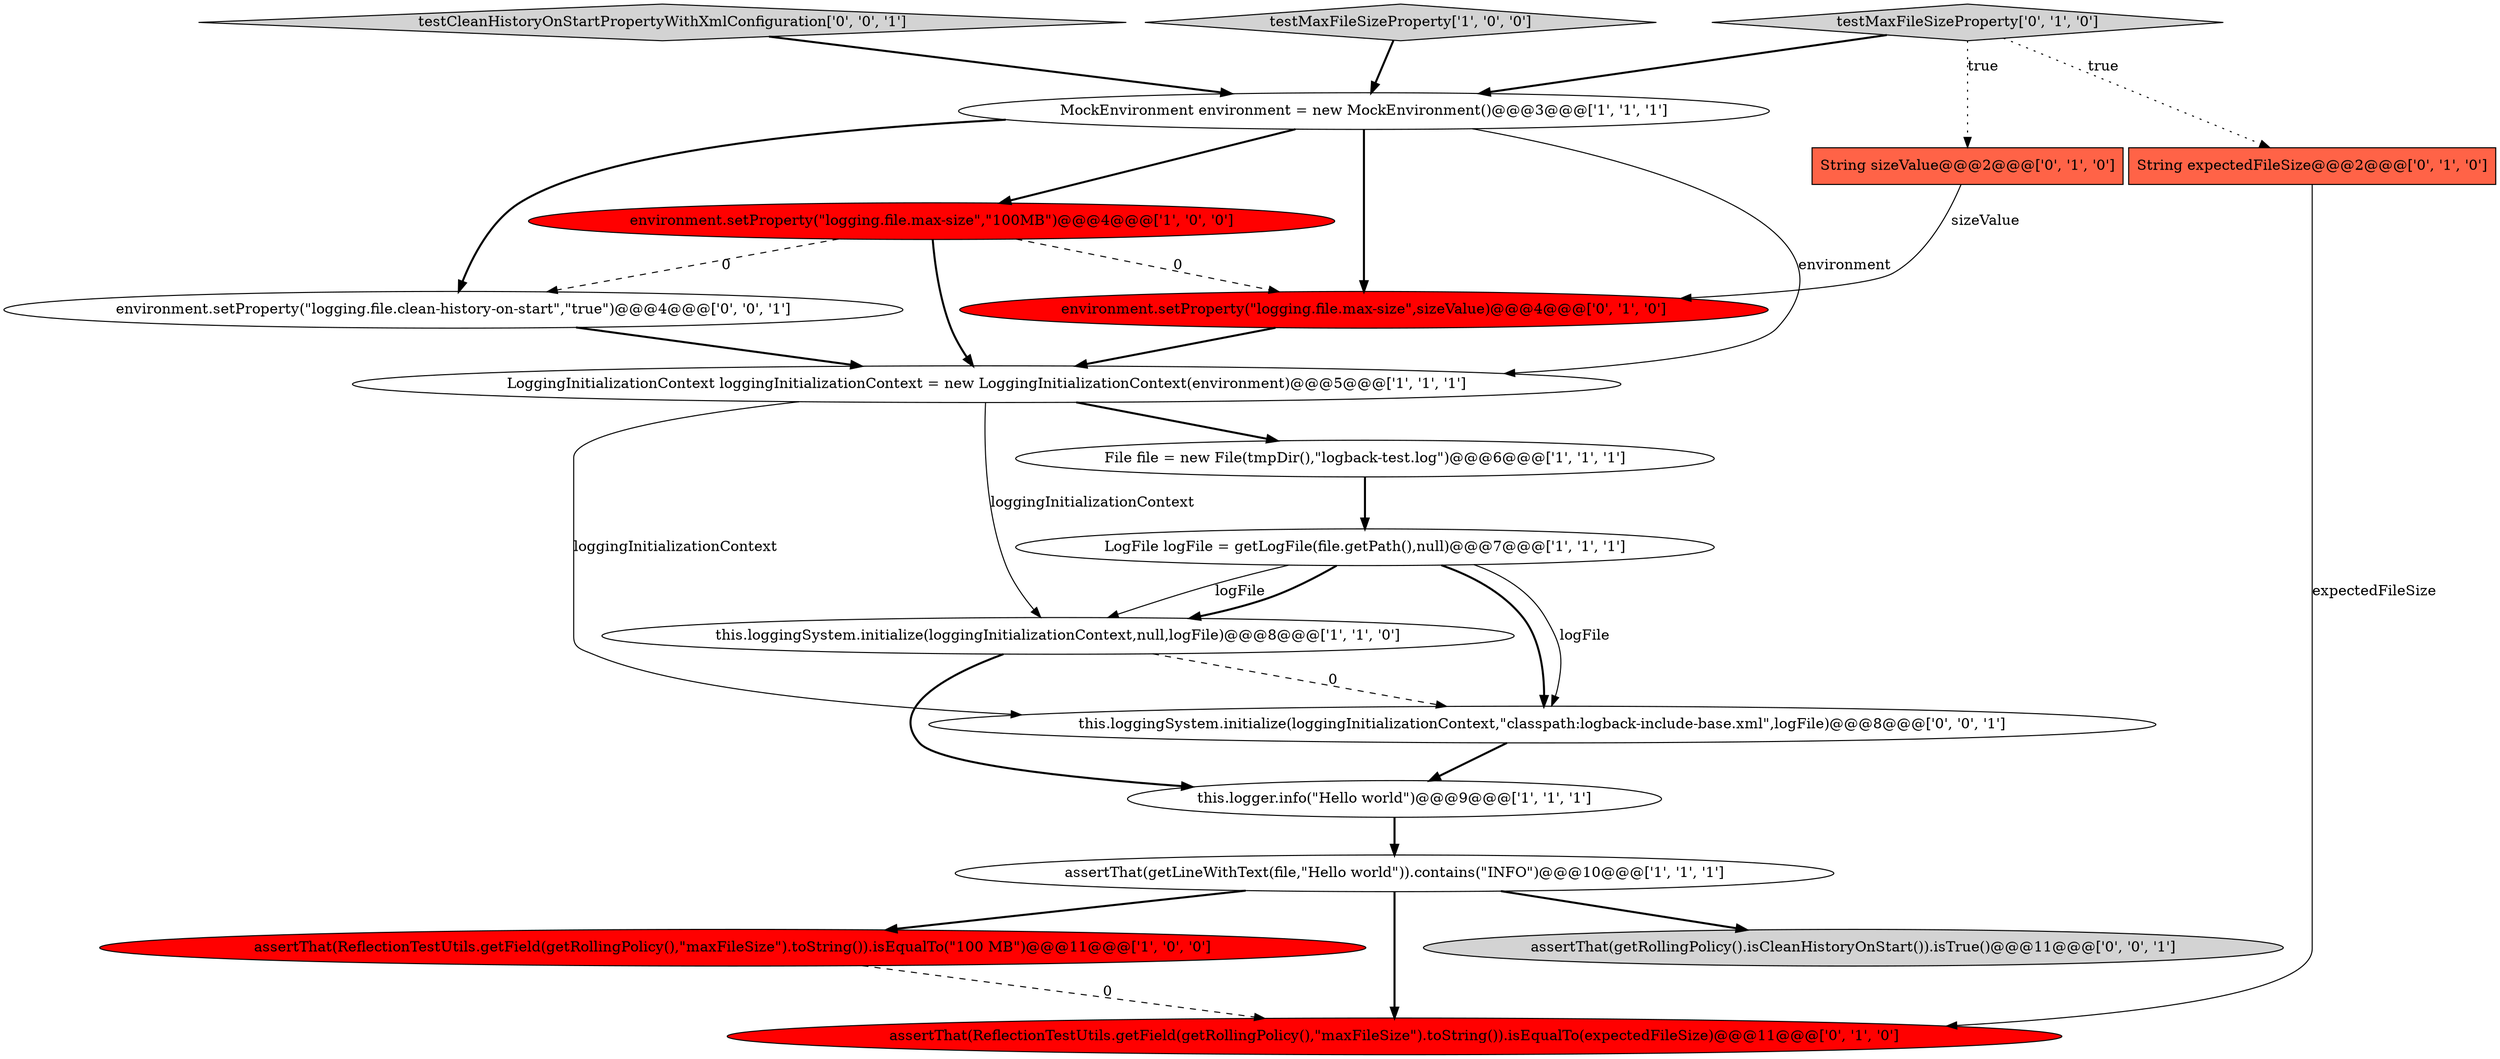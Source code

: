 digraph {
4 [style = filled, label = "this.loggingSystem.initialize(loggingInitializationContext,null,logFile)@@@8@@@['1', '1', '0']", fillcolor = white, shape = ellipse image = "AAA0AAABBB1BBB"];
13 [style = filled, label = "String sizeValue@@@2@@@['0', '1', '0']", fillcolor = tomato, shape = box image = "AAA1AAABBB2BBB"];
1 [style = filled, label = "assertThat(getLineWithText(file,\"Hello world\")).contains(\"INFO\")@@@10@@@['1', '1', '1']", fillcolor = white, shape = ellipse image = "AAA0AAABBB1BBB"];
18 [style = filled, label = "testCleanHistoryOnStartPropertyWithXmlConfiguration['0', '0', '1']", fillcolor = lightgray, shape = diamond image = "AAA0AAABBB3BBB"];
2 [style = filled, label = "LoggingInitializationContext loggingInitializationContext = new LoggingInitializationContext(environment)@@@5@@@['1', '1', '1']", fillcolor = white, shape = ellipse image = "AAA0AAABBB1BBB"];
5 [style = filled, label = "testMaxFileSizeProperty['1', '0', '0']", fillcolor = lightgray, shape = diamond image = "AAA0AAABBB1BBB"];
11 [style = filled, label = "environment.setProperty(\"logging.file.max-size\",sizeValue)@@@4@@@['0', '1', '0']", fillcolor = red, shape = ellipse image = "AAA1AAABBB2BBB"];
14 [style = filled, label = "testMaxFileSizeProperty['0', '1', '0']", fillcolor = lightgray, shape = diamond image = "AAA0AAABBB2BBB"];
7 [style = filled, label = "environment.setProperty(\"logging.file.max-size\",\"100MB\")@@@4@@@['1', '0', '0']", fillcolor = red, shape = ellipse image = "AAA1AAABBB1BBB"];
16 [style = filled, label = "environment.setProperty(\"logging.file.clean-history-on-start\",\"true\")@@@4@@@['0', '0', '1']", fillcolor = white, shape = ellipse image = "AAA0AAABBB3BBB"];
9 [style = filled, label = "assertThat(ReflectionTestUtils.getField(getRollingPolicy(),\"maxFileSize\").toString()).isEqualTo(\"100 MB\")@@@11@@@['1', '0', '0']", fillcolor = red, shape = ellipse image = "AAA1AAABBB1BBB"];
17 [style = filled, label = "assertThat(getRollingPolicy().isCleanHistoryOnStart()).isTrue()@@@11@@@['0', '0', '1']", fillcolor = lightgray, shape = ellipse image = "AAA0AAABBB3BBB"];
6 [style = filled, label = "MockEnvironment environment = new MockEnvironment()@@@3@@@['1', '1', '1']", fillcolor = white, shape = ellipse image = "AAA0AAABBB1BBB"];
15 [style = filled, label = "this.loggingSystem.initialize(loggingInitializationContext,\"classpath:logback-include-base.xml\",logFile)@@@8@@@['0', '0', '1']", fillcolor = white, shape = ellipse image = "AAA0AAABBB3BBB"];
3 [style = filled, label = "LogFile logFile = getLogFile(file.getPath(),null)@@@7@@@['1', '1', '1']", fillcolor = white, shape = ellipse image = "AAA0AAABBB1BBB"];
8 [style = filled, label = "File file = new File(tmpDir(),\"logback-test.log\")@@@6@@@['1', '1', '1']", fillcolor = white, shape = ellipse image = "AAA0AAABBB1BBB"];
10 [style = filled, label = "assertThat(ReflectionTestUtils.getField(getRollingPolicy(),\"maxFileSize\").toString()).isEqualTo(expectedFileSize)@@@11@@@['0', '1', '0']", fillcolor = red, shape = ellipse image = "AAA1AAABBB2BBB"];
12 [style = filled, label = "String expectedFileSize@@@2@@@['0', '1', '0']", fillcolor = tomato, shape = box image = "AAA0AAABBB2BBB"];
0 [style = filled, label = "this.logger.info(\"Hello world\")@@@9@@@['1', '1', '1']", fillcolor = white, shape = ellipse image = "AAA0AAABBB1BBB"];
13->11 [style = solid, label="sizeValue"];
3->4 [style = solid, label="logFile"];
9->10 [style = dashed, label="0"];
14->12 [style = dotted, label="true"];
7->16 [style = dashed, label="0"];
8->3 [style = bold, label=""];
7->11 [style = dashed, label="0"];
3->15 [style = bold, label=""];
16->2 [style = bold, label=""];
12->10 [style = solid, label="expectedFileSize"];
3->4 [style = bold, label=""];
11->2 [style = bold, label=""];
14->13 [style = dotted, label="true"];
1->9 [style = bold, label=""];
4->0 [style = bold, label=""];
1->17 [style = bold, label=""];
3->15 [style = solid, label="logFile"];
2->15 [style = solid, label="loggingInitializationContext"];
5->6 [style = bold, label=""];
18->6 [style = bold, label=""];
6->16 [style = bold, label=""];
7->2 [style = bold, label=""];
0->1 [style = bold, label=""];
4->15 [style = dashed, label="0"];
15->0 [style = bold, label=""];
6->11 [style = bold, label=""];
2->4 [style = solid, label="loggingInitializationContext"];
6->7 [style = bold, label=""];
1->10 [style = bold, label=""];
14->6 [style = bold, label=""];
6->2 [style = solid, label="environment"];
2->8 [style = bold, label=""];
}
